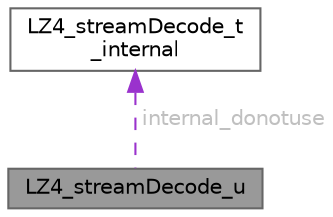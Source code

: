 digraph "LZ4_streamDecode_u"
{
 // LATEX_PDF_SIZE
  bgcolor="transparent";
  edge [fontname=Helvetica,fontsize=10,labelfontname=Helvetica,labelfontsize=10];
  node [fontname=Helvetica,fontsize=10,shape=box,height=0.2,width=0.4];
  Node1 [id="Node000001",label="LZ4_streamDecode_u",height=0.2,width=0.4,color="gray40", fillcolor="grey60", style="filled", fontcolor="black",tooltip=" "];
  Node2 -> Node1 [id="edge1_Node000001_Node000002",dir="back",color="darkorchid3",style="dashed",tooltip=" ",label=" internal_donotuse",fontcolor="grey" ];
  Node2 [id="Node000002",label="LZ4_streamDecode_t\l_internal",height=0.2,width=0.4,color="gray40", fillcolor="white", style="filled",URL="$struct_l_z4__stream_decode__t__internal.html",tooltip=" "];
}
